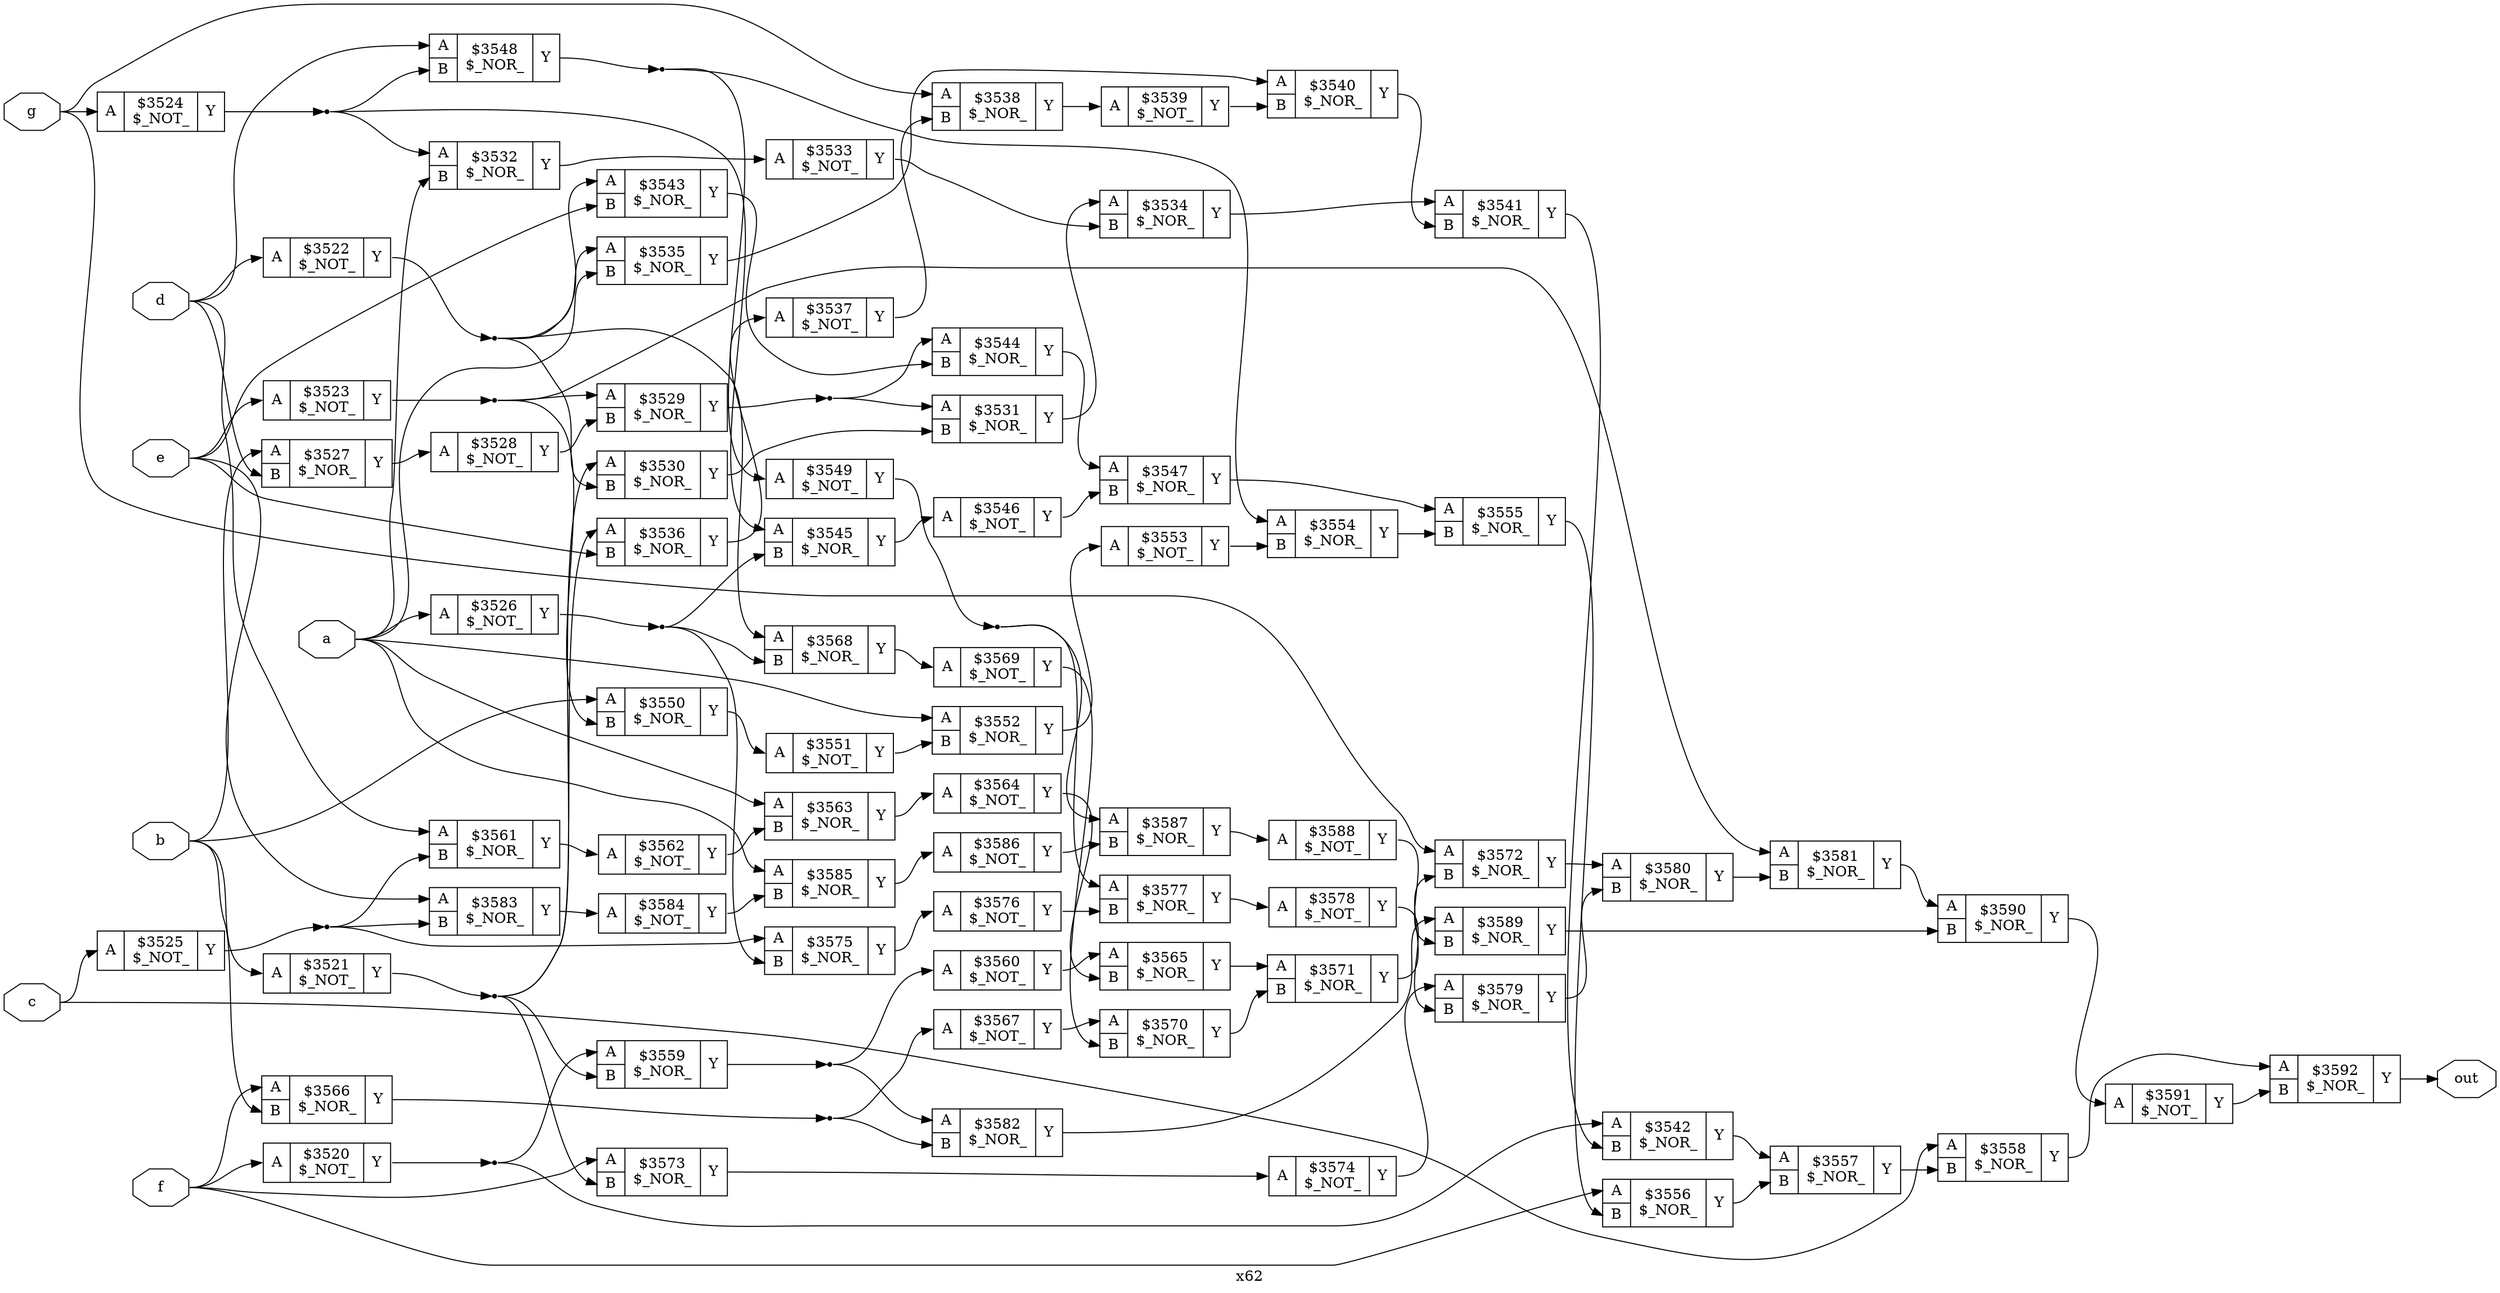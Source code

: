 digraph "x62" {
label="x62";
rankdir="LR";
remincross=true;
n73 [ shape=octagon, label="a", color="black", fontcolor="black" ];
n74 [ shape=octagon, label="b", color="black", fontcolor="black" ];
n75 [ shape=octagon, label="c", color="black", fontcolor="black" ];
n76 [ shape=octagon, label="d", color="black", fontcolor="black" ];
n77 [ shape=octagon, label="e", color="black", fontcolor="black" ];
n78 [ shape=octagon, label="f", color="black", fontcolor="black" ];
n79 [ shape=octagon, label="g", color="black", fontcolor="black" ];
n80 [ shape=octagon, label="out", color="black", fontcolor="black" ];
c83 [ shape=record, label="{{<p81> A}|$3520\n$_NOT_|{<p82> Y}}" ];
c84 [ shape=record, label="{{<p81> A}|$3521\n$_NOT_|{<p82> Y}}" ];
c85 [ shape=record, label="{{<p81> A}|$3522\n$_NOT_|{<p82> Y}}" ];
c86 [ shape=record, label="{{<p81> A}|$3523\n$_NOT_|{<p82> Y}}" ];
c87 [ shape=record, label="{{<p81> A}|$3524\n$_NOT_|{<p82> Y}}" ];
c88 [ shape=record, label="{{<p81> A}|$3525\n$_NOT_|{<p82> Y}}" ];
c89 [ shape=record, label="{{<p81> A}|$3526\n$_NOT_|{<p82> Y}}" ];
c91 [ shape=record, label="{{<p81> A|<p90> B}|$3527\n$_NOR_|{<p82> Y}}" ];
c92 [ shape=record, label="{{<p81> A}|$3528\n$_NOT_|{<p82> Y}}" ];
c93 [ shape=record, label="{{<p81> A|<p90> B}|$3529\n$_NOR_|{<p82> Y}}" ];
c94 [ shape=record, label="{{<p81> A|<p90> B}|$3530\n$_NOR_|{<p82> Y}}" ];
c95 [ shape=record, label="{{<p81> A|<p90> B}|$3531\n$_NOR_|{<p82> Y}}" ];
c96 [ shape=record, label="{{<p81> A|<p90> B}|$3532\n$_NOR_|{<p82> Y}}" ];
c97 [ shape=record, label="{{<p81> A}|$3533\n$_NOT_|{<p82> Y}}" ];
c98 [ shape=record, label="{{<p81> A|<p90> B}|$3534\n$_NOR_|{<p82> Y}}" ];
c99 [ shape=record, label="{{<p81> A|<p90> B}|$3535\n$_NOR_|{<p82> Y}}" ];
c100 [ shape=record, label="{{<p81> A|<p90> B}|$3536\n$_NOR_|{<p82> Y}}" ];
c101 [ shape=record, label="{{<p81> A}|$3537\n$_NOT_|{<p82> Y}}" ];
c102 [ shape=record, label="{{<p81> A|<p90> B}|$3538\n$_NOR_|{<p82> Y}}" ];
c103 [ shape=record, label="{{<p81> A}|$3539\n$_NOT_|{<p82> Y}}" ];
c104 [ shape=record, label="{{<p81> A|<p90> B}|$3540\n$_NOR_|{<p82> Y}}" ];
c105 [ shape=record, label="{{<p81> A|<p90> B}|$3541\n$_NOR_|{<p82> Y}}" ];
c106 [ shape=record, label="{{<p81> A|<p90> B}|$3542\n$_NOR_|{<p82> Y}}" ];
c107 [ shape=record, label="{{<p81> A|<p90> B}|$3543\n$_NOR_|{<p82> Y}}" ];
c108 [ shape=record, label="{{<p81> A|<p90> B}|$3544\n$_NOR_|{<p82> Y}}" ];
c109 [ shape=record, label="{{<p81> A|<p90> B}|$3545\n$_NOR_|{<p82> Y}}" ];
c110 [ shape=record, label="{{<p81> A}|$3546\n$_NOT_|{<p82> Y}}" ];
c111 [ shape=record, label="{{<p81> A|<p90> B}|$3547\n$_NOR_|{<p82> Y}}" ];
c112 [ shape=record, label="{{<p81> A|<p90> B}|$3548\n$_NOR_|{<p82> Y}}" ];
c113 [ shape=record, label="{{<p81> A}|$3549\n$_NOT_|{<p82> Y}}" ];
c114 [ shape=record, label="{{<p81> A|<p90> B}|$3550\n$_NOR_|{<p82> Y}}" ];
c115 [ shape=record, label="{{<p81> A}|$3551\n$_NOT_|{<p82> Y}}" ];
c116 [ shape=record, label="{{<p81> A|<p90> B}|$3552\n$_NOR_|{<p82> Y}}" ];
c117 [ shape=record, label="{{<p81> A}|$3553\n$_NOT_|{<p82> Y}}" ];
c118 [ shape=record, label="{{<p81> A|<p90> B}|$3554\n$_NOR_|{<p82> Y}}" ];
c119 [ shape=record, label="{{<p81> A|<p90> B}|$3555\n$_NOR_|{<p82> Y}}" ];
c120 [ shape=record, label="{{<p81> A|<p90> B}|$3556\n$_NOR_|{<p82> Y}}" ];
c121 [ shape=record, label="{{<p81> A|<p90> B}|$3557\n$_NOR_|{<p82> Y}}" ];
c122 [ shape=record, label="{{<p81> A|<p90> B}|$3558\n$_NOR_|{<p82> Y}}" ];
c123 [ shape=record, label="{{<p81> A|<p90> B}|$3559\n$_NOR_|{<p82> Y}}" ];
c124 [ shape=record, label="{{<p81> A}|$3560\n$_NOT_|{<p82> Y}}" ];
c125 [ shape=record, label="{{<p81> A|<p90> B}|$3561\n$_NOR_|{<p82> Y}}" ];
c126 [ shape=record, label="{{<p81> A}|$3562\n$_NOT_|{<p82> Y}}" ];
c127 [ shape=record, label="{{<p81> A|<p90> B}|$3563\n$_NOR_|{<p82> Y}}" ];
c128 [ shape=record, label="{{<p81> A}|$3564\n$_NOT_|{<p82> Y}}" ];
c129 [ shape=record, label="{{<p81> A|<p90> B}|$3565\n$_NOR_|{<p82> Y}}" ];
c130 [ shape=record, label="{{<p81> A|<p90> B}|$3566\n$_NOR_|{<p82> Y}}" ];
c131 [ shape=record, label="{{<p81> A}|$3567\n$_NOT_|{<p82> Y}}" ];
c132 [ shape=record, label="{{<p81> A|<p90> B}|$3568\n$_NOR_|{<p82> Y}}" ];
c133 [ shape=record, label="{{<p81> A}|$3569\n$_NOT_|{<p82> Y}}" ];
c134 [ shape=record, label="{{<p81> A|<p90> B}|$3570\n$_NOR_|{<p82> Y}}" ];
c135 [ shape=record, label="{{<p81> A|<p90> B}|$3571\n$_NOR_|{<p82> Y}}" ];
c136 [ shape=record, label="{{<p81> A|<p90> B}|$3572\n$_NOR_|{<p82> Y}}" ];
c137 [ shape=record, label="{{<p81> A|<p90> B}|$3573\n$_NOR_|{<p82> Y}}" ];
c138 [ shape=record, label="{{<p81> A}|$3574\n$_NOT_|{<p82> Y}}" ];
c139 [ shape=record, label="{{<p81> A|<p90> B}|$3575\n$_NOR_|{<p82> Y}}" ];
c140 [ shape=record, label="{{<p81> A}|$3576\n$_NOT_|{<p82> Y}}" ];
c141 [ shape=record, label="{{<p81> A|<p90> B}|$3577\n$_NOR_|{<p82> Y}}" ];
c142 [ shape=record, label="{{<p81> A}|$3578\n$_NOT_|{<p82> Y}}" ];
c143 [ shape=record, label="{{<p81> A|<p90> B}|$3579\n$_NOR_|{<p82> Y}}" ];
c144 [ shape=record, label="{{<p81> A|<p90> B}|$3580\n$_NOR_|{<p82> Y}}" ];
c145 [ shape=record, label="{{<p81> A|<p90> B}|$3581\n$_NOR_|{<p82> Y}}" ];
c146 [ shape=record, label="{{<p81> A|<p90> B}|$3582\n$_NOR_|{<p82> Y}}" ];
c147 [ shape=record, label="{{<p81> A|<p90> B}|$3583\n$_NOR_|{<p82> Y}}" ];
c148 [ shape=record, label="{{<p81> A}|$3584\n$_NOT_|{<p82> Y}}" ];
c149 [ shape=record, label="{{<p81> A|<p90> B}|$3585\n$_NOR_|{<p82> Y}}" ];
c150 [ shape=record, label="{{<p81> A}|$3586\n$_NOT_|{<p82> Y}}" ];
c151 [ shape=record, label="{{<p81> A|<p90> B}|$3587\n$_NOR_|{<p82> Y}}" ];
c152 [ shape=record, label="{{<p81> A}|$3588\n$_NOT_|{<p82> Y}}" ];
c153 [ shape=record, label="{{<p81> A|<p90> B}|$3589\n$_NOR_|{<p82> Y}}" ];
c154 [ shape=record, label="{{<p81> A|<p90> B}|$3590\n$_NOR_|{<p82> Y}}" ];
c155 [ shape=record, label="{{<p81> A}|$3591\n$_NOT_|{<p82> Y}}" ];
c156 [ shape=record, label="{{<p81> A|<p90> B}|$3592\n$_NOR_|{<p82> Y}}" ];
n1 [ shape=point ];
c84:p82:e -> n1:w [color="black", label=""];
n1:e -> c100:p81:w [color="black", label=""];
n1:e -> c123:p90:w [color="black", label=""];
n1:e -> c137:p90:w [color="black", label=""];
n1:e -> c94:p81:w [color="black", label=""];
c94:p82:e -> c95:p90:w [color="black", label=""];
c95:p82:e -> c98:p81:w [color="black", label=""];
c96:p82:e -> c97:p81:w [color="black", label=""];
c97:p82:e -> c98:p90:w [color="black", label=""];
c98:p82:e -> c105:p81:w [color="black", label=""];
c99:p82:e -> c104:p81:w [color="black", label=""];
c100:p82:e -> c101:p81:w [color="black", label=""];
c101:p82:e -> c102:p90:w [color="black", label=""];
c102:p82:e -> c103:p81:w [color="black", label=""];
c103:p82:e -> c104:p90:w [color="black", label=""];
n2 [ shape=point ];
c85:p82:e -> n2:w [color="black", label=""];
n2:e -> c107:p81:w [color="black", label=""];
n2:e -> c132:p81:w [color="black", label=""];
n2:e -> c94:p90:w [color="black", label=""];
n2:e -> c99:p81:w [color="black", label=""];
c104:p82:e -> c105:p90:w [color="black", label=""];
c105:p82:e -> c106:p90:w [color="black", label=""];
c106:p82:e -> c121:p81:w [color="black", label=""];
c107:p82:e -> c108:p90:w [color="black", label=""];
c108:p82:e -> c111:p81:w [color="black", label=""];
c109:p82:e -> c110:p81:w [color="black", label=""];
c110:p82:e -> c111:p90:w [color="black", label=""];
c111:p82:e -> c119:p81:w [color="black", label=""];
n28 [ shape=point ];
c112:p82:e -> n28:w [color="black", label=""];
n28:e -> c113:p81:w [color="black", label=""];
n28:e -> c118:p81:w [color="black", label=""];
n29 [ shape=point ];
c113:p82:e -> n29:w [color="black", label=""];
n29:e -> c141:p81:w [color="black", label=""];
n29:e -> c151:p81:w [color="black", label=""];
n3 [ shape=point ];
c86:p82:e -> n3:w [color="black", label=""];
n3:e -> c114:p90:w [color="black", label=""];
n3:e -> c145:p81:w [color="black", label=""];
n3:e -> c93:p81:w [color="black", label=""];
c114:p82:e -> c115:p81:w [color="black", label=""];
c115:p82:e -> c116:p90:w [color="black", label=""];
c116:p82:e -> c117:p81:w [color="black", label=""];
c117:p82:e -> c118:p90:w [color="black", label=""];
c118:p82:e -> c119:p90:w [color="black", label=""];
c119:p82:e -> c120:p90:w [color="black", label=""];
c120:p82:e -> c121:p90:w [color="black", label=""];
c121:p82:e -> c122:p90:w [color="black", label=""];
c122:p82:e -> c156:p81:w [color="black", label=""];
n39 [ shape=point ];
c123:p82:e -> n39:w [color="black", label=""];
n39:e -> c124:p81:w [color="black", label=""];
n39:e -> c146:p81:w [color="black", label=""];
n4 [ shape=point ];
c87:p82:e -> n4:w [color="black", label=""];
n4:e -> c109:p81:w [color="black", label=""];
n4:e -> c112:p90:w [color="black", label=""];
n4:e -> c96:p81:w [color="black", label=""];
c124:p82:e -> c129:p81:w [color="black", label=""];
c125:p82:e -> c126:p81:w [color="black", label=""];
c126:p82:e -> c127:p90:w [color="black", label=""];
c127:p82:e -> c128:p81:w [color="black", label=""];
c128:p82:e -> c129:p90:w [color="black", label=""];
c129:p82:e -> c135:p81:w [color="black", label=""];
n46 [ shape=point ];
c130:p82:e -> n46:w [color="black", label=""];
n46:e -> c131:p81:w [color="black", label=""];
n46:e -> c146:p90:w [color="black", label=""];
c131:p82:e -> c134:p81:w [color="black", label=""];
c132:p82:e -> c133:p81:w [color="black", label=""];
c133:p82:e -> c134:p90:w [color="black", label=""];
n5 [ shape=point ];
c88:p82:e -> n5:w [color="black", label=""];
n5:e -> c125:p90:w [color="black", label=""];
n5:e -> c139:p81:w [color="black", label=""];
n5:e -> c147:p90:w [color="black", label=""];
c134:p82:e -> c135:p90:w [color="black", label=""];
c135:p82:e -> c136:p90:w [color="black", label=""];
c136:p82:e -> c144:p81:w [color="black", label=""];
c137:p82:e -> c138:p81:w [color="black", label=""];
c138:p82:e -> c143:p81:w [color="black", label=""];
c139:p82:e -> c140:p81:w [color="black", label=""];
c140:p82:e -> c141:p90:w [color="black", label=""];
c141:p82:e -> c142:p81:w [color="black", label=""];
c142:p82:e -> c143:p90:w [color="black", label=""];
c143:p82:e -> c144:p90:w [color="black", label=""];
n6 [ shape=point ];
c89:p82:e -> n6:w [color="black", label=""];
n6:e -> c109:p90:w [color="black", label=""];
n6:e -> c132:p90:w [color="black", label=""];
n6:e -> c139:p90:w [color="black", label=""];
c144:p82:e -> c145:p90:w [color="black", label=""];
c145:p82:e -> c154:p81:w [color="black", label=""];
c146:p82:e -> c153:p81:w [color="black", label=""];
c147:p82:e -> c148:p81:w [color="black", label=""];
c148:p82:e -> c149:p90:w [color="black", label=""];
c149:p82:e -> c150:p81:w [color="black", label=""];
c150:p82:e -> c151:p90:w [color="black", label=""];
c151:p82:e -> c152:p81:w [color="black", label=""];
c152:p82:e -> c153:p90:w [color="black", label=""];
c153:p82:e -> c154:p90:w [color="black", label=""];
c91:p82:e -> c92:p81:w [color="black", label=""];
c154:p82:e -> c155:p81:w [color="black", label=""];
c155:p82:e -> c156:p90:w [color="black", label=""];
n72 [ shape=point ];
c83:p82:e -> n72:w [color="black", label=""];
n72:e -> c106:p81:w [color="black", label=""];
n72:e -> c123:p81:w [color="black", label=""];
n73:e -> c116:p81:w [color="black", label=""];
n73:e -> c127:p81:w [color="black", label=""];
n73:e -> c149:p81:w [color="black", label=""];
n73:e -> c89:p81:w [color="black", label=""];
n73:e -> c96:p90:w [color="black", label=""];
n73:e -> c99:p90:w [color="black", label=""];
n74:e -> c114:p81:w [color="black", label=""];
n74:e -> c130:p90:w [color="black", label=""];
n74:e -> c84:p81:w [color="black", label=""];
n74:e -> c91:p81:w [color="black", label=""];
n75:e -> c122:p81:w [color="black", label=""];
n75:e -> c88:p81:w [color="black", label=""];
n76:e -> c112:p81:w [color="black", label=""];
n76:e -> c125:p81:w [color="black", label=""];
n76:e -> c85:p81:w [color="black", label=""];
n76:e -> c91:p90:w [color="black", label=""];
n77:e -> c100:p90:w [color="black", label=""];
n77:e -> c107:p90:w [color="black", label=""];
n77:e -> c147:p81:w [color="black", label=""];
n77:e -> c86:p81:w [color="black", label=""];
n78:e -> c120:p81:w [color="black", label=""];
n78:e -> c130:p81:w [color="black", label=""];
n78:e -> c137:p81:w [color="black", label=""];
n78:e -> c83:p81:w [color="black", label=""];
n79:e -> c102:p81:w [color="black", label=""];
n79:e -> c136:p81:w [color="black", label=""];
n79:e -> c87:p81:w [color="black", label=""];
c92:p82:e -> c93:p90:w [color="black", label=""];
c156:p82:e -> n80:w [color="black", label=""];
n9 [ shape=point ];
c93:p82:e -> n9:w [color="black", label=""];
n9:e -> c108:p81:w [color="black", label=""];
n9:e -> c95:p81:w [color="black", label=""];
}
